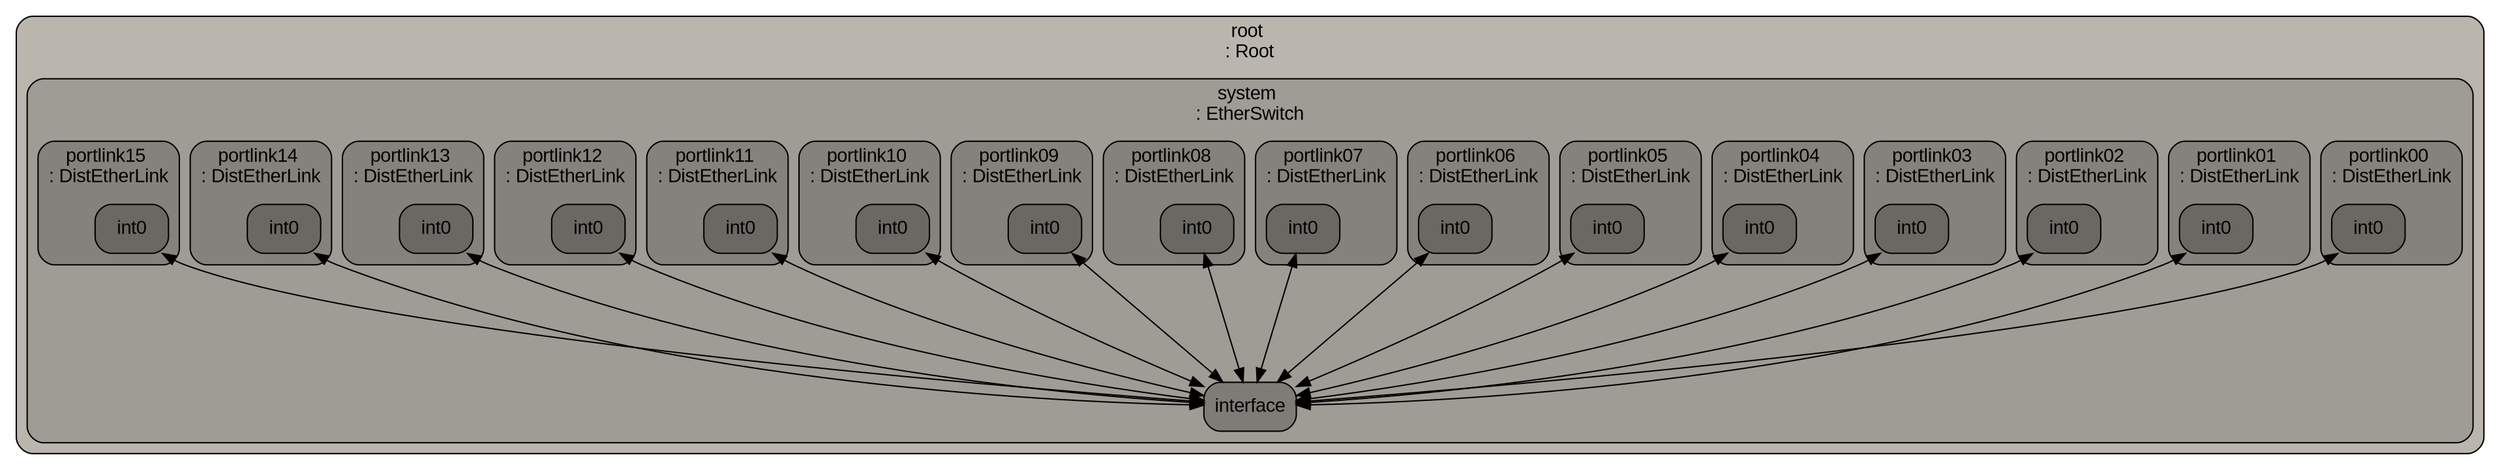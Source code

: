 digraph G {
ranksep="1.3";
subgraph cluster_root {
color="#000000";
fillcolor="#bab6ae";
fontcolor="#000000";
fontname=Arial;
fontsize=14;
label="root \n: Root";
shape=Mrecord;
style="rounded, filled";
tooltip="eventq_index&#61;0&#10;\full_system&#61;true&#10;\sim_quantum&#61;0&#10;\time_sync_enable&#61;false&#10;\time_sync_period&#61;100000000000&#10;\time_sync_spin_threshold&#61;100000000";
subgraph cluster_system {
color="#000000";
fillcolor="#9f9c95";
fontcolor="#000000";
fontname=Arial;
fontsize=14;
label="system \n: EtherSwitch";
shape=Mrecord;
style="rounded, filled";
tooltip="delay&#61;0&#10;\delay_var&#61;0&#10;\dump&#61;Null&#10;\eventq_index&#61;0&#10;\fabric_speed&#61;800.000000&#10;\output_buffer_size&#61;1048576&#10;\time_to_live&#61;10000000000";
system_interface [color="#000000", fillcolor="#7f7c77", fontcolor="#000000", fontname=Arial, fontsize=14, label=interface, shape=Mrecord, style="rounded, filled"];
subgraph cluster_system_portlink00 {
color="#000000";
fillcolor="#84827c";
fontcolor="#000000";
fontname=Arial;
fontsize=14;
label="portlink00 \n: DistEtherLink";
shape=Mrecord;
style="rounded, filled";
tooltip="delay&#61;500000&#10;\delay_var&#61;0&#10;\dist_rank&#61;0&#10;\dist_size&#61;16&#10;\dist_sync_on_pseudo_op&#61;false&#10;\dump&#61;Null&#10;\eventq_index&#61;0&#10;\is_switch&#61;true&#10;\num_nodes&#61;16&#10;\server_name&#61;127.0.0.1&#10;\server_port&#61;2200&#10;\speed&#61;800.000000&#10;\sync_repeat&#61;500000&#10;\sync_start&#61;0";
system_portlink00_int0 [color="#000000", fillcolor="#6a6863", fontcolor="#000000", fontname=Arial, fontsize=14, label=int0, shape=Mrecord, style="rounded, filled"];
}

subgraph cluster_system_portlink01 {
color="#000000";
fillcolor="#84827c";
fontcolor="#000000";
fontname=Arial;
fontsize=14;
label="portlink01 \n: DistEtherLink";
shape=Mrecord;
style="rounded, filled";
tooltip="delay&#61;500000&#10;\delay_var&#61;0&#10;\dist_rank&#61;0&#10;\dist_size&#61;16&#10;\dist_sync_on_pseudo_op&#61;false&#10;\dump&#61;Null&#10;\eventq_index&#61;0&#10;\is_switch&#61;true&#10;\num_nodes&#61;16&#10;\server_name&#61;127.0.0.1&#10;\server_port&#61;2200&#10;\speed&#61;800.000000&#10;\sync_repeat&#61;500000&#10;\sync_start&#61;0";
system_portlink01_int0 [color="#000000", fillcolor="#6a6863", fontcolor="#000000", fontname=Arial, fontsize=14, label=int0, shape=Mrecord, style="rounded, filled"];
}

subgraph cluster_system_portlink02 {
color="#000000";
fillcolor="#84827c";
fontcolor="#000000";
fontname=Arial;
fontsize=14;
label="portlink02 \n: DistEtherLink";
shape=Mrecord;
style="rounded, filled";
tooltip="delay&#61;500000&#10;\delay_var&#61;0&#10;\dist_rank&#61;0&#10;\dist_size&#61;16&#10;\dist_sync_on_pseudo_op&#61;false&#10;\dump&#61;Null&#10;\eventq_index&#61;0&#10;\is_switch&#61;true&#10;\num_nodes&#61;16&#10;\server_name&#61;127.0.0.1&#10;\server_port&#61;2200&#10;\speed&#61;800.000000&#10;\sync_repeat&#61;500000&#10;\sync_start&#61;0";
system_portlink02_int0 [color="#000000", fillcolor="#6a6863", fontcolor="#000000", fontname=Arial, fontsize=14, label=int0, shape=Mrecord, style="rounded, filled"];
}

subgraph cluster_system_portlink03 {
color="#000000";
fillcolor="#84827c";
fontcolor="#000000";
fontname=Arial;
fontsize=14;
label="portlink03 \n: DistEtherLink";
shape=Mrecord;
style="rounded, filled";
tooltip="delay&#61;500000&#10;\delay_var&#61;0&#10;\dist_rank&#61;0&#10;\dist_size&#61;16&#10;\dist_sync_on_pseudo_op&#61;false&#10;\dump&#61;Null&#10;\eventq_index&#61;0&#10;\is_switch&#61;true&#10;\num_nodes&#61;16&#10;\server_name&#61;127.0.0.1&#10;\server_port&#61;2200&#10;\speed&#61;800.000000&#10;\sync_repeat&#61;500000&#10;\sync_start&#61;0";
system_portlink03_int0 [color="#000000", fillcolor="#6a6863", fontcolor="#000000", fontname=Arial, fontsize=14, label=int0, shape=Mrecord, style="rounded, filled"];
}

subgraph cluster_system_portlink04 {
color="#000000";
fillcolor="#84827c";
fontcolor="#000000";
fontname=Arial;
fontsize=14;
label="portlink04 \n: DistEtherLink";
shape=Mrecord;
style="rounded, filled";
tooltip="delay&#61;500000&#10;\delay_var&#61;0&#10;\dist_rank&#61;0&#10;\dist_size&#61;16&#10;\dist_sync_on_pseudo_op&#61;false&#10;\dump&#61;Null&#10;\eventq_index&#61;0&#10;\is_switch&#61;true&#10;\num_nodes&#61;16&#10;\server_name&#61;127.0.0.1&#10;\server_port&#61;2200&#10;\speed&#61;800.000000&#10;\sync_repeat&#61;500000&#10;\sync_start&#61;0";
system_portlink04_int0 [color="#000000", fillcolor="#6a6863", fontcolor="#000000", fontname=Arial, fontsize=14, label=int0, shape=Mrecord, style="rounded, filled"];
}

subgraph cluster_system_portlink05 {
color="#000000";
fillcolor="#84827c";
fontcolor="#000000";
fontname=Arial;
fontsize=14;
label="portlink05 \n: DistEtherLink";
shape=Mrecord;
style="rounded, filled";
tooltip="delay&#61;500000&#10;\delay_var&#61;0&#10;\dist_rank&#61;0&#10;\dist_size&#61;16&#10;\dist_sync_on_pseudo_op&#61;false&#10;\dump&#61;Null&#10;\eventq_index&#61;0&#10;\is_switch&#61;true&#10;\num_nodes&#61;16&#10;\server_name&#61;127.0.0.1&#10;\server_port&#61;2200&#10;\speed&#61;800.000000&#10;\sync_repeat&#61;500000&#10;\sync_start&#61;0";
system_portlink05_int0 [color="#000000", fillcolor="#6a6863", fontcolor="#000000", fontname=Arial, fontsize=14, label=int0, shape=Mrecord, style="rounded, filled"];
}

subgraph cluster_system_portlink06 {
color="#000000";
fillcolor="#84827c";
fontcolor="#000000";
fontname=Arial;
fontsize=14;
label="portlink06 \n: DistEtherLink";
shape=Mrecord;
style="rounded, filled";
tooltip="delay&#61;500000&#10;\delay_var&#61;0&#10;\dist_rank&#61;0&#10;\dist_size&#61;16&#10;\dist_sync_on_pseudo_op&#61;false&#10;\dump&#61;Null&#10;\eventq_index&#61;0&#10;\is_switch&#61;true&#10;\num_nodes&#61;16&#10;\server_name&#61;127.0.0.1&#10;\server_port&#61;2200&#10;\speed&#61;800.000000&#10;\sync_repeat&#61;500000&#10;\sync_start&#61;0";
system_portlink06_int0 [color="#000000", fillcolor="#6a6863", fontcolor="#000000", fontname=Arial, fontsize=14, label=int0, shape=Mrecord, style="rounded, filled"];
}

subgraph cluster_system_portlink07 {
color="#000000";
fillcolor="#84827c";
fontcolor="#000000";
fontname=Arial;
fontsize=14;
label="portlink07 \n: DistEtherLink";
shape=Mrecord;
style="rounded, filled";
tooltip="delay&#61;500000&#10;\delay_var&#61;0&#10;\dist_rank&#61;0&#10;\dist_size&#61;16&#10;\dist_sync_on_pseudo_op&#61;false&#10;\dump&#61;Null&#10;\eventq_index&#61;0&#10;\is_switch&#61;true&#10;\num_nodes&#61;16&#10;\server_name&#61;127.0.0.1&#10;\server_port&#61;2200&#10;\speed&#61;800.000000&#10;\sync_repeat&#61;500000&#10;\sync_start&#61;0";
system_portlink07_int0 [color="#000000", fillcolor="#6a6863", fontcolor="#000000", fontname=Arial, fontsize=14, label=int0, shape=Mrecord, style="rounded, filled"];
}

subgraph cluster_system_portlink08 {
color="#000000";
fillcolor="#84827c";
fontcolor="#000000";
fontname=Arial;
fontsize=14;
label="portlink08 \n: DistEtherLink";
shape=Mrecord;
style="rounded, filled";
tooltip="delay&#61;500000&#10;\delay_var&#61;0&#10;\dist_rank&#61;0&#10;\dist_size&#61;16&#10;\dist_sync_on_pseudo_op&#61;false&#10;\dump&#61;Null&#10;\eventq_index&#61;0&#10;\is_switch&#61;true&#10;\num_nodes&#61;16&#10;\server_name&#61;127.0.0.1&#10;\server_port&#61;2200&#10;\speed&#61;800.000000&#10;\sync_repeat&#61;500000&#10;\sync_start&#61;0";
system_portlink08_int0 [color="#000000", fillcolor="#6a6863", fontcolor="#000000", fontname=Arial, fontsize=14, label=int0, shape=Mrecord, style="rounded, filled"];
}

subgraph cluster_system_portlink09 {
color="#000000";
fillcolor="#84827c";
fontcolor="#000000";
fontname=Arial;
fontsize=14;
label="portlink09 \n: DistEtherLink";
shape=Mrecord;
style="rounded, filled";
tooltip="delay&#61;500000&#10;\delay_var&#61;0&#10;\dist_rank&#61;0&#10;\dist_size&#61;16&#10;\dist_sync_on_pseudo_op&#61;false&#10;\dump&#61;Null&#10;\eventq_index&#61;0&#10;\is_switch&#61;true&#10;\num_nodes&#61;16&#10;\server_name&#61;127.0.0.1&#10;\server_port&#61;2200&#10;\speed&#61;800.000000&#10;\sync_repeat&#61;500000&#10;\sync_start&#61;0";
system_portlink09_int0 [color="#000000", fillcolor="#6a6863", fontcolor="#000000", fontname=Arial, fontsize=14, label=int0, shape=Mrecord, style="rounded, filled"];
}

subgraph cluster_system_portlink10 {
color="#000000";
fillcolor="#84827c";
fontcolor="#000000";
fontname=Arial;
fontsize=14;
label="portlink10 \n: DistEtherLink";
shape=Mrecord;
style="rounded, filled";
tooltip="delay&#61;500000&#10;\delay_var&#61;0&#10;\dist_rank&#61;0&#10;\dist_size&#61;16&#10;\dist_sync_on_pseudo_op&#61;false&#10;\dump&#61;Null&#10;\eventq_index&#61;0&#10;\is_switch&#61;true&#10;\num_nodes&#61;16&#10;\server_name&#61;127.0.0.1&#10;\server_port&#61;2200&#10;\speed&#61;800.000000&#10;\sync_repeat&#61;500000&#10;\sync_start&#61;0";
system_portlink10_int0 [color="#000000", fillcolor="#6a6863", fontcolor="#000000", fontname=Arial, fontsize=14, label=int0, shape=Mrecord, style="rounded, filled"];
}

subgraph cluster_system_portlink11 {
color="#000000";
fillcolor="#84827c";
fontcolor="#000000";
fontname=Arial;
fontsize=14;
label="portlink11 \n: DistEtherLink";
shape=Mrecord;
style="rounded, filled";
tooltip="delay&#61;500000&#10;\delay_var&#61;0&#10;\dist_rank&#61;0&#10;\dist_size&#61;16&#10;\dist_sync_on_pseudo_op&#61;false&#10;\dump&#61;Null&#10;\eventq_index&#61;0&#10;\is_switch&#61;true&#10;\num_nodes&#61;16&#10;\server_name&#61;127.0.0.1&#10;\server_port&#61;2200&#10;\speed&#61;800.000000&#10;\sync_repeat&#61;500000&#10;\sync_start&#61;0";
system_portlink11_int0 [color="#000000", fillcolor="#6a6863", fontcolor="#000000", fontname=Arial, fontsize=14, label=int0, shape=Mrecord, style="rounded, filled"];
}

subgraph cluster_system_portlink12 {
color="#000000";
fillcolor="#84827c";
fontcolor="#000000";
fontname=Arial;
fontsize=14;
label="portlink12 \n: DistEtherLink";
shape=Mrecord;
style="rounded, filled";
tooltip="delay&#61;500000&#10;\delay_var&#61;0&#10;\dist_rank&#61;0&#10;\dist_size&#61;16&#10;\dist_sync_on_pseudo_op&#61;false&#10;\dump&#61;Null&#10;\eventq_index&#61;0&#10;\is_switch&#61;true&#10;\num_nodes&#61;16&#10;\server_name&#61;127.0.0.1&#10;\server_port&#61;2200&#10;\speed&#61;800.000000&#10;\sync_repeat&#61;500000&#10;\sync_start&#61;0";
system_portlink12_int0 [color="#000000", fillcolor="#6a6863", fontcolor="#000000", fontname=Arial, fontsize=14, label=int0, shape=Mrecord, style="rounded, filled"];
}

subgraph cluster_system_portlink13 {
color="#000000";
fillcolor="#84827c";
fontcolor="#000000";
fontname=Arial;
fontsize=14;
label="portlink13 \n: DistEtherLink";
shape=Mrecord;
style="rounded, filled";
tooltip="delay&#61;500000&#10;\delay_var&#61;0&#10;\dist_rank&#61;0&#10;\dist_size&#61;16&#10;\dist_sync_on_pseudo_op&#61;false&#10;\dump&#61;Null&#10;\eventq_index&#61;0&#10;\is_switch&#61;true&#10;\num_nodes&#61;16&#10;\server_name&#61;127.0.0.1&#10;\server_port&#61;2200&#10;\speed&#61;800.000000&#10;\sync_repeat&#61;500000&#10;\sync_start&#61;0";
system_portlink13_int0 [color="#000000", fillcolor="#6a6863", fontcolor="#000000", fontname=Arial, fontsize=14, label=int0, shape=Mrecord, style="rounded, filled"];
}

subgraph cluster_system_portlink14 {
color="#000000";
fillcolor="#84827c";
fontcolor="#000000";
fontname=Arial;
fontsize=14;
label="portlink14 \n: DistEtherLink";
shape=Mrecord;
style="rounded, filled";
tooltip="delay&#61;500000&#10;\delay_var&#61;0&#10;\dist_rank&#61;0&#10;\dist_size&#61;16&#10;\dist_sync_on_pseudo_op&#61;false&#10;\dump&#61;Null&#10;\eventq_index&#61;0&#10;\is_switch&#61;true&#10;\num_nodes&#61;16&#10;\server_name&#61;127.0.0.1&#10;\server_port&#61;2200&#10;\speed&#61;800.000000&#10;\sync_repeat&#61;500000&#10;\sync_start&#61;0";
system_portlink14_int0 [color="#000000", fillcolor="#6a6863", fontcolor="#000000", fontname=Arial, fontsize=14, label=int0, shape=Mrecord, style="rounded, filled"];
}

subgraph cluster_system_portlink15 {
color="#000000";
fillcolor="#84827c";
fontcolor="#000000";
fontname=Arial;
fontsize=14;
label="portlink15 \n: DistEtherLink";
shape=Mrecord;
style="rounded, filled";
tooltip="delay&#61;500000&#10;\delay_var&#61;0&#10;\dist_rank&#61;0&#10;\dist_size&#61;16&#10;\dist_sync_on_pseudo_op&#61;false&#10;\dump&#61;Null&#10;\eventq_index&#61;0&#10;\is_switch&#61;true&#10;\num_nodes&#61;16&#10;\server_name&#61;127.0.0.1&#10;\server_port&#61;2200&#10;\speed&#61;800.000000&#10;\sync_repeat&#61;500000&#10;\sync_start&#61;0";
system_portlink15_int0 [color="#000000", fillcolor="#6a6863", fontcolor="#000000", fontname=Arial, fontsize=14, label=int0, shape=Mrecord, style="rounded, filled"];
}

}

}

system_portlink00_int0 -> system_interface  [dir=both];
system_portlink01_int0 -> system_interface  [dir=both];
system_portlink02_int0 -> system_interface  [dir=both];
system_portlink03_int0 -> system_interface  [dir=both];
system_portlink04_int0 -> system_interface  [dir=both];
system_portlink05_int0 -> system_interface  [dir=both];
system_portlink06_int0 -> system_interface  [dir=both];
system_portlink07_int0 -> system_interface  [dir=both];
system_portlink08_int0 -> system_interface  [dir=both];
system_portlink09_int0 -> system_interface  [dir=both];
system_portlink10_int0 -> system_interface  [dir=both];
system_portlink11_int0 -> system_interface  [dir=both];
system_portlink12_int0 -> system_interface  [dir=both];
system_portlink13_int0 -> system_interface  [dir=both];
system_portlink14_int0 -> system_interface  [dir=both];
system_portlink15_int0 -> system_interface  [dir=both];
}
